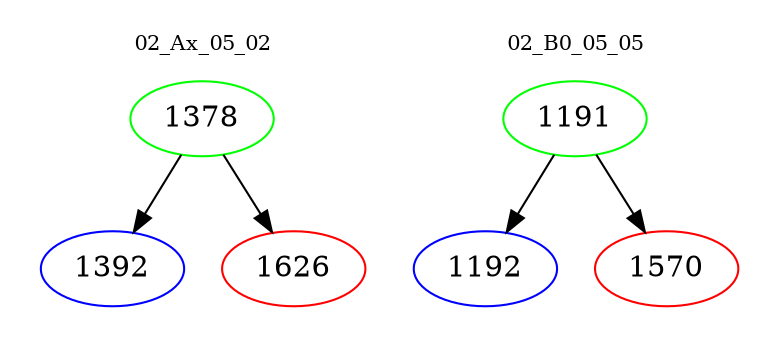 digraph{
subgraph cluster_0 {
color = white
label = "02_Ax_05_02";
fontsize=10;
T0_1378 [label="1378", color="green"]
T0_1378 -> T0_1392 [color="black"]
T0_1392 [label="1392", color="blue"]
T0_1378 -> T0_1626 [color="black"]
T0_1626 [label="1626", color="red"]
}
subgraph cluster_1 {
color = white
label = "02_B0_05_05";
fontsize=10;
T1_1191 [label="1191", color="green"]
T1_1191 -> T1_1192 [color="black"]
T1_1192 [label="1192", color="blue"]
T1_1191 -> T1_1570 [color="black"]
T1_1570 [label="1570", color="red"]
}
}
